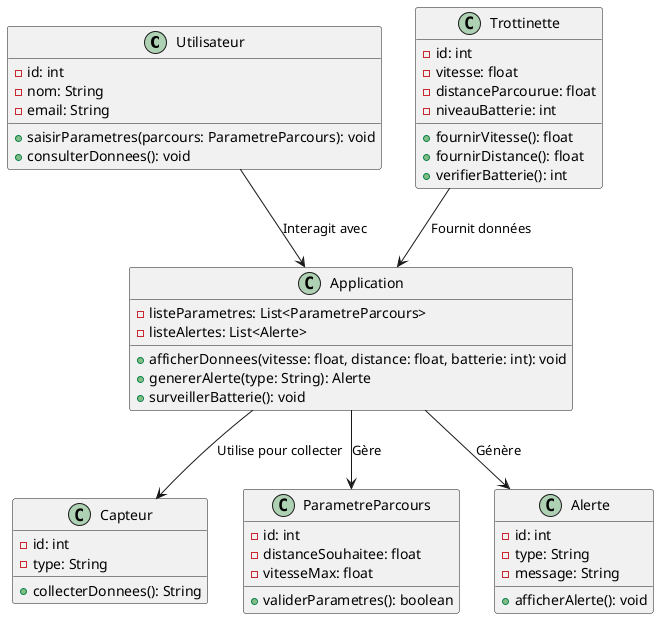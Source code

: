 @startuml trotinettes
class Utilisateur {
    - id: int
    - nom: String
    - email: String
    + saisirParametres(parcours: ParametreParcours): void
    + consulterDonnees(): void
}

class Trottinette {
    - id: int
    - vitesse: float
    - distanceParcourue: float
    - niveauBatterie: int
    + fournirVitesse(): float
    + fournirDistance(): float
    + verifierBatterie(): int
}

class Capteur {
    - id: int
    - type: String
    + collecterDonnees(): String
}

class Application {
    - listeParametres: List<ParametreParcours>
    - listeAlertes: List<Alerte>
    + afficherDonnees(vitesse: float, distance: float, batterie: int): void
    + genererAlerte(type: String): Alerte
    + surveillerBatterie(): void
}

class ParametreParcours {
    - id: int
    - distanceSouhaitee: float
    - vitesseMax: float
    + validerParametres(): boolean
}

class Alerte {
    - id: int
    - type: String
    - message: String
    + afficherAlerte(): void
}

Utilisateur --> Application : "Interagit avec"
Trottinette --> Application : "Fournit données"
Application --> Capteur : "Utilise pour collecter"
Application --> Alerte : "Génère"
Application --> ParametreParcours : "Gère"
@enduml

